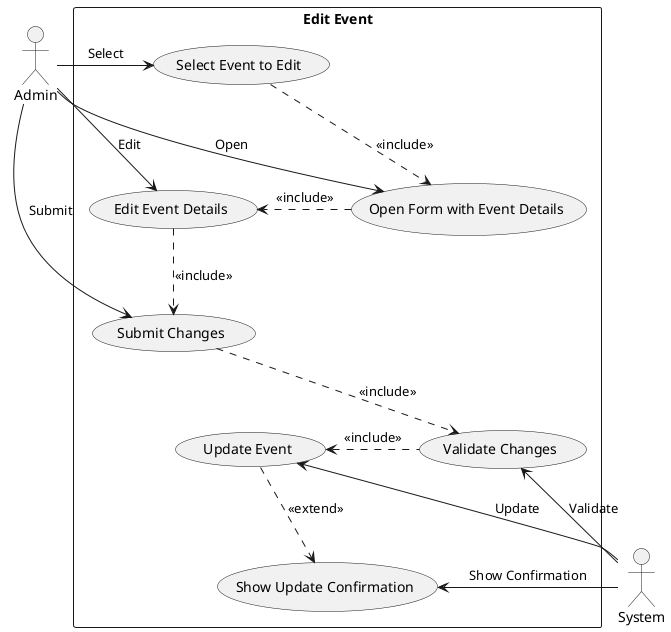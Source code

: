 @startuml Edit Event
actor Admin
actor System

rectangle "Edit Event" {
    (Select Event to Edit) as SelectEvent
    (Open Form with Event Details) as OpenForm
    (Edit Event Details) as EditDetails
    (Submit Changes) as SubmitChanges
    (Validate Changes) as ValidateChanges
    (Update Event) as UpdateEvent
    (Show Update Confirmation) as ShowConfirmation

    SelectEvent .-> OpenForm : <<include>>
    OpenForm .right-> EditDetails : <<include>>
    EditDetails .-> SubmitChanges : <<include>>
    SubmitChanges .-> ValidateChanges : <<include>>
    ValidateChanges .left-> UpdateEvent : <<include>>
    UpdateEvent .-> ShowConfirmation : <<extend>>
}

Admin -right-> SelectEvent : "Select"
Admin -right-> OpenForm : "Open"
Admin -right-> EditDetails : "Edit"
Admin -right-> SubmitChanges : "Submit"
System -left-> ValidateChanges : "Validate"
System -left-> UpdateEvent : "Update"
System -left-> ShowConfirmation : "Show Confirmation"
@enduml
